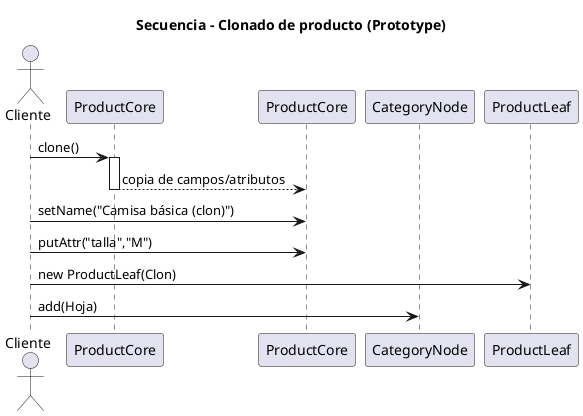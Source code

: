 @startuml
title Secuencia - Clonado de producto (Prototype)

actor Cliente as Client
participant ProductCore as ProductoOriginal
participant ProductCore as Clon
participant CategoryNode as Categoria
participant ProductLeaf as Hoja

Client -> ProductoOriginal : clone()
activate ProductoOriginal
ProductoOriginal --> Clon : copia de campos/atributos
deactivate ProductoOriginal

Client -> Clon : setName("Camisa básica (clon)")
Client -> Clon : putAttr("talla","M")

Client -> Hoja : new ProductLeaf(Clon)
Client -> Categoria : add(Hoja)

@enduml
